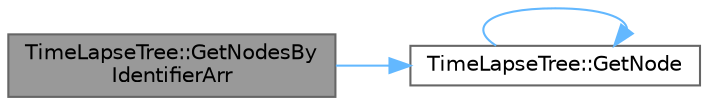 digraph "TimeLapseTree::GetNodesByIdentifierArr"
{
 // LATEX_PDF_SIZE
  bgcolor="transparent";
  edge [fontname=Helvetica,fontsize=10,labelfontname=Helvetica,labelfontsize=10];
  node [fontname=Helvetica,fontsize=10,shape=box,height=0.2,width=0.4];
  rankdir="LR";
  Node1 [id="Node000001",label="TimeLapseTree::GetNodesBy\lIdentifierArr",height=0.2,width=0.4,color="gray40", fillcolor="grey60", style="filled", fontcolor="black",tooltip=" "];
  Node1 -> Node2 [id="edge1_Node000001_Node000002",color="steelblue1",style="solid",tooltip=" "];
  Node2 [id="Node000002",label="TimeLapseTree::GetNode",height=0.2,width=0.4,color="grey40", fillcolor="white", style="filled",URL="$class_time_lapse_tree.html#a797837af392767b4319217e56ca8413e",tooltip=" "];
  Node2 -> Node2 [id="edge2_Node000002_Node000002",color="steelblue1",style="solid",tooltip=" "];
}
